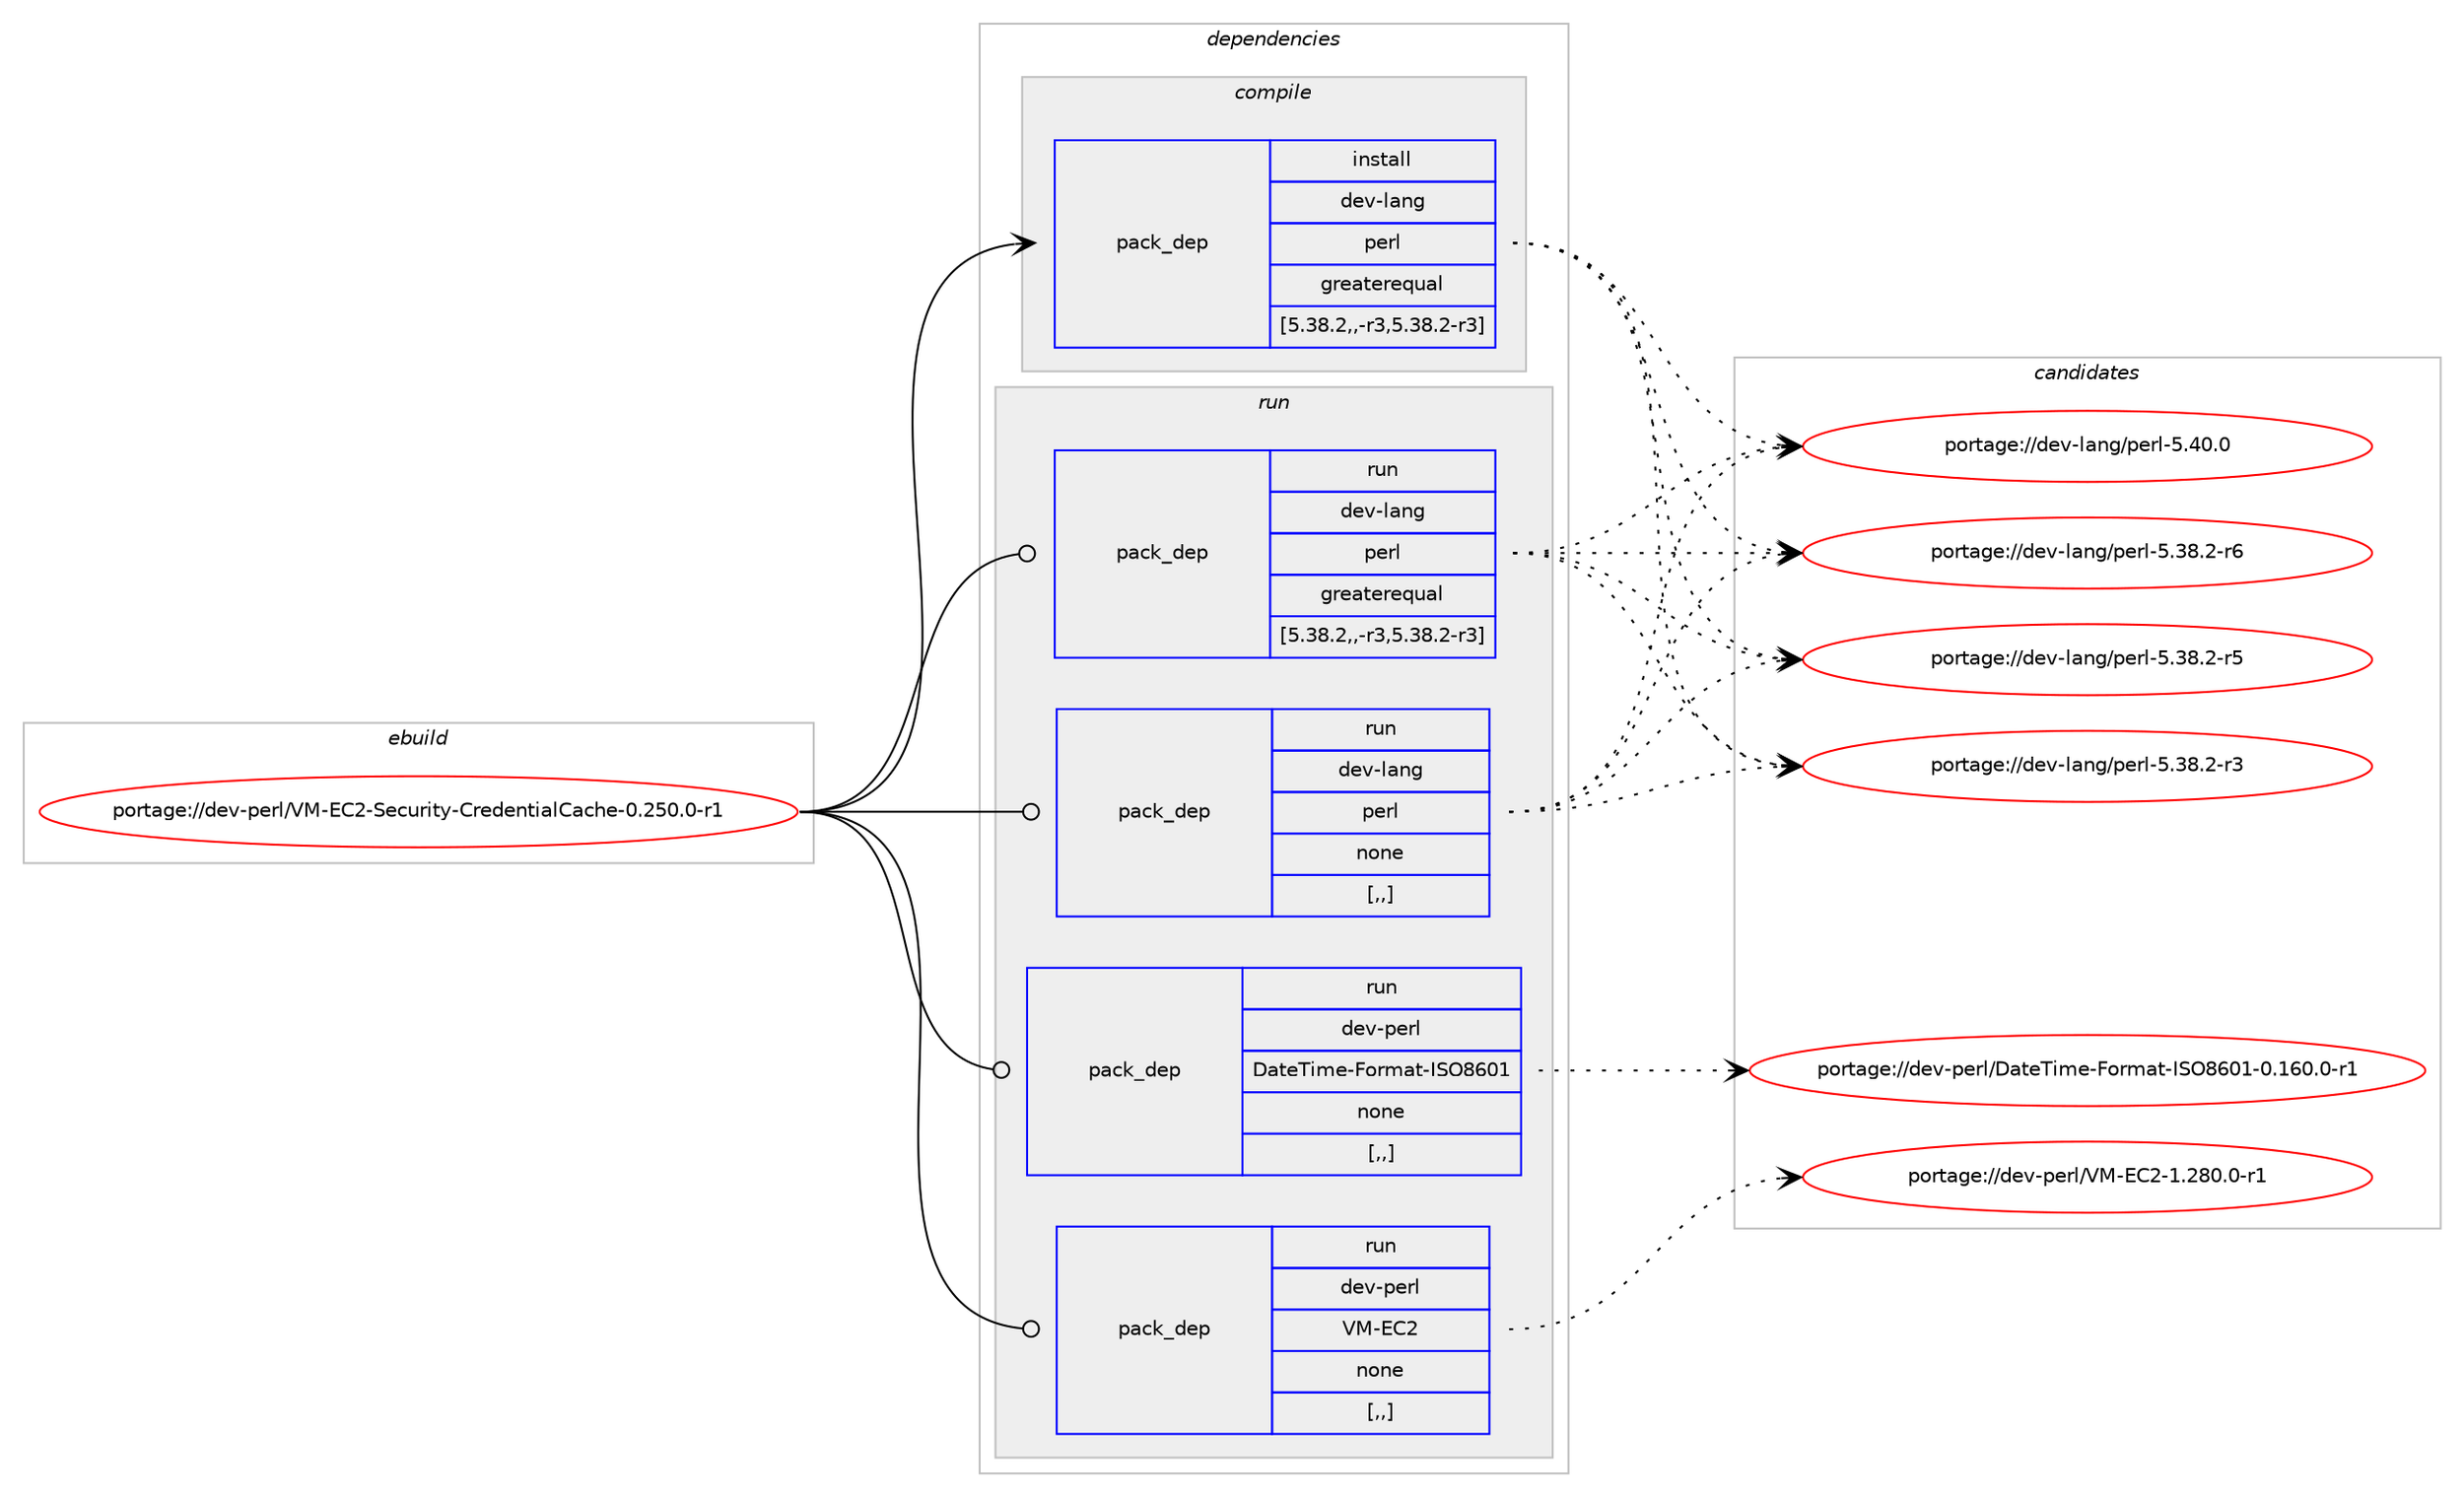 digraph prolog {

# *************
# Graph options
# *************

newrank=true;
concentrate=true;
compound=true;
graph [rankdir=LR,fontname=Helvetica,fontsize=10,ranksep=1.5];#, ranksep=2.5, nodesep=0.2];
edge  [arrowhead=vee];
node  [fontname=Helvetica,fontsize=10];

# **********
# The ebuild
# **********

subgraph cluster_leftcol {
color=gray;
label=<<i>ebuild</i>>;
id [label="portage://dev-perl/VM-EC2-Security-CredentialCache-0.250.0-r1", color=red, width=4, href="../dev-perl/VM-EC2-Security-CredentialCache-0.250.0-r1.svg"];
}

# ****************
# The dependencies
# ****************

subgraph cluster_midcol {
color=gray;
label=<<i>dependencies</i>>;
subgraph cluster_compile {
fillcolor="#eeeeee";
style=filled;
label=<<i>compile</i>>;
subgraph pack467694 {
dependency632823 [label=<<TABLE BORDER="0" CELLBORDER="1" CELLSPACING="0" CELLPADDING="4" WIDTH="220"><TR><TD ROWSPAN="6" CELLPADDING="30">pack_dep</TD></TR><TR><TD WIDTH="110">install</TD></TR><TR><TD>dev-lang</TD></TR><TR><TD>perl</TD></TR><TR><TD>greaterequal</TD></TR><TR><TD>[5.38.2,,-r3,5.38.2-r3]</TD></TR></TABLE>>, shape=none, color=blue];
}
id:e -> dependency632823:w [weight=20,style="solid",arrowhead="vee"];
}
subgraph cluster_compileandrun {
fillcolor="#eeeeee";
style=filled;
label=<<i>compile and run</i>>;
}
subgraph cluster_run {
fillcolor="#eeeeee";
style=filled;
label=<<i>run</i>>;
subgraph pack467695 {
dependency632824 [label=<<TABLE BORDER="0" CELLBORDER="1" CELLSPACING="0" CELLPADDING="4" WIDTH="220"><TR><TD ROWSPAN="6" CELLPADDING="30">pack_dep</TD></TR><TR><TD WIDTH="110">run</TD></TR><TR><TD>dev-lang</TD></TR><TR><TD>perl</TD></TR><TR><TD>greaterequal</TD></TR><TR><TD>[5.38.2,,-r3,5.38.2-r3]</TD></TR></TABLE>>, shape=none, color=blue];
}
id:e -> dependency632824:w [weight=20,style="solid",arrowhead="odot"];
subgraph pack467696 {
dependency632825 [label=<<TABLE BORDER="0" CELLBORDER="1" CELLSPACING="0" CELLPADDING="4" WIDTH="220"><TR><TD ROWSPAN="6" CELLPADDING="30">pack_dep</TD></TR><TR><TD WIDTH="110">run</TD></TR><TR><TD>dev-lang</TD></TR><TR><TD>perl</TD></TR><TR><TD>none</TD></TR><TR><TD>[,,]</TD></TR></TABLE>>, shape=none, color=blue];
}
id:e -> dependency632825:w [weight=20,style="solid",arrowhead="odot"];
subgraph pack467697 {
dependency632826 [label=<<TABLE BORDER="0" CELLBORDER="1" CELLSPACING="0" CELLPADDING="4" WIDTH="220"><TR><TD ROWSPAN="6" CELLPADDING="30">pack_dep</TD></TR><TR><TD WIDTH="110">run</TD></TR><TR><TD>dev-perl</TD></TR><TR><TD>DateTime-Format-ISO8601</TD></TR><TR><TD>none</TD></TR><TR><TD>[,,]</TD></TR></TABLE>>, shape=none, color=blue];
}
id:e -> dependency632826:w [weight=20,style="solid",arrowhead="odot"];
subgraph pack467698 {
dependency632827 [label=<<TABLE BORDER="0" CELLBORDER="1" CELLSPACING="0" CELLPADDING="4" WIDTH="220"><TR><TD ROWSPAN="6" CELLPADDING="30">pack_dep</TD></TR><TR><TD WIDTH="110">run</TD></TR><TR><TD>dev-perl</TD></TR><TR><TD>VM-EC2</TD></TR><TR><TD>none</TD></TR><TR><TD>[,,]</TD></TR></TABLE>>, shape=none, color=blue];
}
id:e -> dependency632827:w [weight=20,style="solid",arrowhead="odot"];
}
}

# **************
# The candidates
# **************

subgraph cluster_choices {
rank=same;
color=gray;
label=<<i>candidates</i>>;

subgraph choice467694 {
color=black;
nodesep=1;
choice10010111845108971101034711210111410845534652484648 [label="portage://dev-lang/perl-5.40.0", color=red, width=4,href="../dev-lang/perl-5.40.0.svg"];
choice100101118451089711010347112101114108455346515646504511454 [label="portage://dev-lang/perl-5.38.2-r6", color=red, width=4,href="../dev-lang/perl-5.38.2-r6.svg"];
choice100101118451089711010347112101114108455346515646504511453 [label="portage://dev-lang/perl-5.38.2-r5", color=red, width=4,href="../dev-lang/perl-5.38.2-r5.svg"];
choice100101118451089711010347112101114108455346515646504511451 [label="portage://dev-lang/perl-5.38.2-r3", color=red, width=4,href="../dev-lang/perl-5.38.2-r3.svg"];
dependency632823:e -> choice10010111845108971101034711210111410845534652484648:w [style=dotted,weight="100"];
dependency632823:e -> choice100101118451089711010347112101114108455346515646504511454:w [style=dotted,weight="100"];
dependency632823:e -> choice100101118451089711010347112101114108455346515646504511453:w [style=dotted,weight="100"];
dependency632823:e -> choice100101118451089711010347112101114108455346515646504511451:w [style=dotted,weight="100"];
}
subgraph choice467695 {
color=black;
nodesep=1;
choice10010111845108971101034711210111410845534652484648 [label="portage://dev-lang/perl-5.40.0", color=red, width=4,href="../dev-lang/perl-5.40.0.svg"];
choice100101118451089711010347112101114108455346515646504511454 [label="portage://dev-lang/perl-5.38.2-r6", color=red, width=4,href="../dev-lang/perl-5.38.2-r6.svg"];
choice100101118451089711010347112101114108455346515646504511453 [label="portage://dev-lang/perl-5.38.2-r5", color=red, width=4,href="../dev-lang/perl-5.38.2-r5.svg"];
choice100101118451089711010347112101114108455346515646504511451 [label="portage://dev-lang/perl-5.38.2-r3", color=red, width=4,href="../dev-lang/perl-5.38.2-r3.svg"];
dependency632824:e -> choice10010111845108971101034711210111410845534652484648:w [style=dotted,weight="100"];
dependency632824:e -> choice100101118451089711010347112101114108455346515646504511454:w [style=dotted,weight="100"];
dependency632824:e -> choice100101118451089711010347112101114108455346515646504511453:w [style=dotted,weight="100"];
dependency632824:e -> choice100101118451089711010347112101114108455346515646504511451:w [style=dotted,weight="100"];
}
subgraph choice467696 {
color=black;
nodesep=1;
choice10010111845108971101034711210111410845534652484648 [label="portage://dev-lang/perl-5.40.0", color=red, width=4,href="../dev-lang/perl-5.40.0.svg"];
choice100101118451089711010347112101114108455346515646504511454 [label="portage://dev-lang/perl-5.38.2-r6", color=red, width=4,href="../dev-lang/perl-5.38.2-r6.svg"];
choice100101118451089711010347112101114108455346515646504511453 [label="portage://dev-lang/perl-5.38.2-r5", color=red, width=4,href="../dev-lang/perl-5.38.2-r5.svg"];
choice100101118451089711010347112101114108455346515646504511451 [label="portage://dev-lang/perl-5.38.2-r3", color=red, width=4,href="../dev-lang/perl-5.38.2-r3.svg"];
dependency632825:e -> choice10010111845108971101034711210111410845534652484648:w [style=dotted,weight="100"];
dependency632825:e -> choice100101118451089711010347112101114108455346515646504511454:w [style=dotted,weight="100"];
dependency632825:e -> choice100101118451089711010347112101114108455346515646504511453:w [style=dotted,weight="100"];
dependency632825:e -> choice100101118451089711010347112101114108455346515646504511451:w [style=dotted,weight="100"];
}
subgraph choice467697 {
color=black;
nodesep=1;
choice1001011184511210111410847689711610184105109101457011111410997116457383795654484945484649544846484511449 [label="portage://dev-perl/DateTime-Format-ISO8601-0.160.0-r1", color=red, width=4,href="../dev-perl/DateTime-Format-ISO8601-0.160.0-r1.svg"];
dependency632826:e -> choice1001011184511210111410847689711610184105109101457011111410997116457383795654484945484649544846484511449:w [style=dotted,weight="100"];
}
subgraph choice467698 {
color=black;
nodesep=1;
choice100101118451121011141084786774569675045494650564846484511449 [label="portage://dev-perl/VM-EC2-1.280.0-r1", color=red, width=4,href="../dev-perl/VM-EC2-1.280.0-r1.svg"];
dependency632827:e -> choice100101118451121011141084786774569675045494650564846484511449:w [style=dotted,weight="100"];
}
}

}
